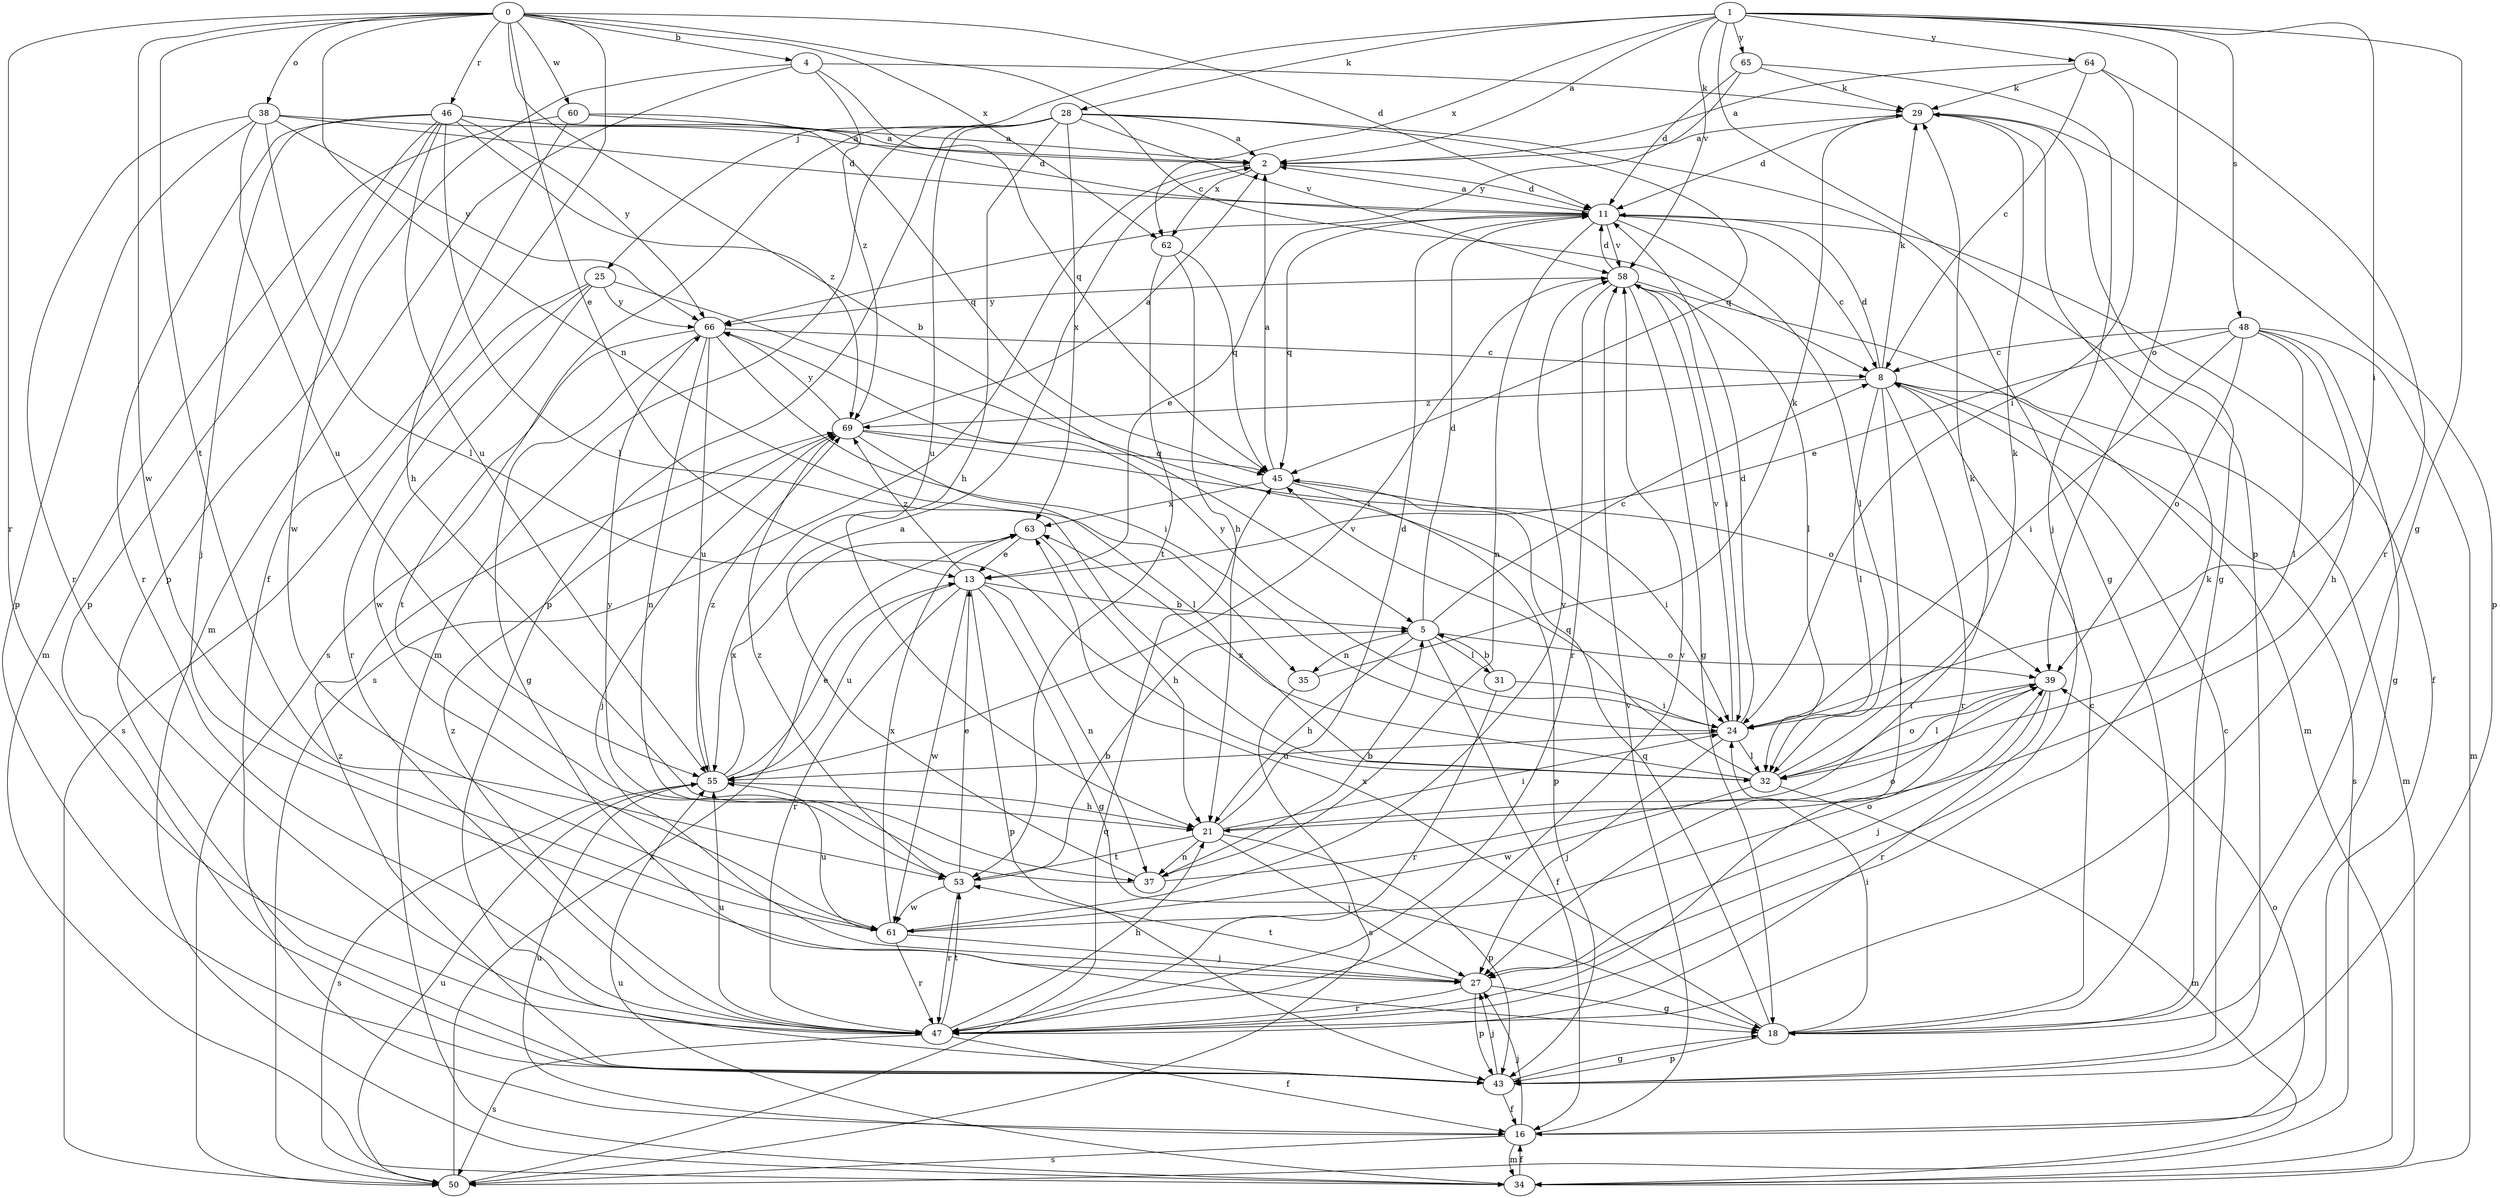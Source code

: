 strict digraph  {
0;
1;
2;
4;
5;
8;
11;
13;
16;
18;
21;
24;
25;
27;
28;
29;
31;
32;
34;
35;
37;
38;
39;
43;
45;
46;
47;
48;
50;
53;
55;
58;
60;
61;
62;
63;
64;
65;
66;
69;
0 -> 4  [label=b];
0 -> 5  [label=b];
0 -> 8  [label=c];
0 -> 11  [label=d];
0 -> 13  [label=e];
0 -> 16  [label=f];
0 -> 35  [label=n];
0 -> 38  [label=o];
0 -> 46  [label=r];
0 -> 47  [label=r];
0 -> 53  [label=t];
0 -> 60  [label=w];
0 -> 61  [label=w];
0 -> 62  [label=x];
1 -> 2  [label=a];
1 -> 18  [label=g];
1 -> 24  [label=i];
1 -> 25  [label=j];
1 -> 28  [label=k];
1 -> 39  [label=o];
1 -> 43  [label=p];
1 -> 48  [label=s];
1 -> 58  [label=v];
1 -> 62  [label=x];
1 -> 64  [label=y];
1 -> 65  [label=y];
2 -> 11  [label=d];
2 -> 50  [label=s];
2 -> 62  [label=x];
4 -> 29  [label=k];
4 -> 34  [label=m];
4 -> 43  [label=p];
4 -> 45  [label=q];
4 -> 69  [label=z];
5 -> 8  [label=c];
5 -> 11  [label=d];
5 -> 16  [label=f];
5 -> 21  [label=h];
5 -> 31  [label=l];
5 -> 35  [label=n];
5 -> 39  [label=o];
8 -> 11  [label=d];
8 -> 27  [label=j];
8 -> 29  [label=k];
8 -> 32  [label=l];
8 -> 34  [label=m];
8 -> 47  [label=r];
8 -> 50  [label=s];
8 -> 69  [label=z];
11 -> 2  [label=a];
11 -> 8  [label=c];
11 -> 13  [label=e];
11 -> 16  [label=f];
11 -> 32  [label=l];
11 -> 37  [label=n];
11 -> 45  [label=q];
11 -> 58  [label=v];
13 -> 5  [label=b];
13 -> 18  [label=g];
13 -> 37  [label=n];
13 -> 43  [label=p];
13 -> 47  [label=r];
13 -> 55  [label=u];
13 -> 61  [label=w];
13 -> 69  [label=z];
16 -> 27  [label=j];
16 -> 34  [label=m];
16 -> 39  [label=o];
16 -> 50  [label=s];
16 -> 55  [label=u];
16 -> 58  [label=v];
18 -> 8  [label=c];
18 -> 24  [label=i];
18 -> 43  [label=p];
18 -> 45  [label=q];
18 -> 63  [label=x];
21 -> 11  [label=d];
21 -> 24  [label=i];
21 -> 27  [label=j];
21 -> 29  [label=k];
21 -> 37  [label=n];
21 -> 43  [label=p];
21 -> 53  [label=t];
24 -> 11  [label=d];
24 -> 27  [label=j];
24 -> 32  [label=l];
24 -> 55  [label=u];
24 -> 58  [label=v];
24 -> 66  [label=y];
25 -> 24  [label=i];
25 -> 47  [label=r];
25 -> 50  [label=s];
25 -> 61  [label=w];
25 -> 66  [label=y];
27 -> 18  [label=g];
27 -> 43  [label=p];
27 -> 47  [label=r];
27 -> 53  [label=t];
28 -> 2  [label=a];
28 -> 18  [label=g];
28 -> 21  [label=h];
28 -> 34  [label=m];
28 -> 43  [label=p];
28 -> 45  [label=q];
28 -> 50  [label=s];
28 -> 55  [label=u];
28 -> 58  [label=v];
28 -> 63  [label=x];
29 -> 2  [label=a];
29 -> 11  [label=d];
29 -> 18  [label=g];
29 -> 43  [label=p];
31 -> 5  [label=b];
31 -> 24  [label=i];
31 -> 47  [label=r];
32 -> 29  [label=k];
32 -> 34  [label=m];
32 -> 39  [label=o];
32 -> 45  [label=q];
32 -> 61  [label=w];
32 -> 63  [label=x];
34 -> 16  [label=f];
34 -> 55  [label=u];
35 -> 29  [label=k];
35 -> 50  [label=s];
37 -> 2  [label=a];
37 -> 5  [label=b];
37 -> 39  [label=o];
37 -> 66  [label=y];
38 -> 2  [label=a];
38 -> 11  [label=d];
38 -> 32  [label=l];
38 -> 43  [label=p];
38 -> 47  [label=r];
38 -> 55  [label=u];
38 -> 66  [label=y];
39 -> 24  [label=i];
39 -> 27  [label=j];
39 -> 32  [label=l];
39 -> 47  [label=r];
43 -> 8  [label=c];
43 -> 16  [label=f];
43 -> 18  [label=g];
43 -> 27  [label=j];
43 -> 69  [label=z];
45 -> 2  [label=a];
45 -> 24  [label=i];
45 -> 43  [label=p];
45 -> 63  [label=x];
46 -> 2  [label=a];
46 -> 11  [label=d];
46 -> 27  [label=j];
46 -> 32  [label=l];
46 -> 43  [label=p];
46 -> 47  [label=r];
46 -> 55  [label=u];
46 -> 61  [label=w];
46 -> 66  [label=y];
46 -> 69  [label=z];
47 -> 16  [label=f];
47 -> 21  [label=h];
47 -> 29  [label=k];
47 -> 50  [label=s];
47 -> 53  [label=t];
47 -> 55  [label=u];
47 -> 58  [label=v];
47 -> 69  [label=z];
48 -> 8  [label=c];
48 -> 13  [label=e];
48 -> 18  [label=g];
48 -> 21  [label=h];
48 -> 24  [label=i];
48 -> 32  [label=l];
48 -> 34  [label=m];
48 -> 39  [label=o];
50 -> 45  [label=q];
50 -> 55  [label=u];
50 -> 63  [label=x];
53 -> 5  [label=b];
53 -> 13  [label=e];
53 -> 47  [label=r];
53 -> 61  [label=w];
53 -> 69  [label=z];
55 -> 13  [label=e];
55 -> 21  [label=h];
55 -> 50  [label=s];
55 -> 58  [label=v];
55 -> 63  [label=x];
55 -> 69  [label=z];
58 -> 11  [label=d];
58 -> 18  [label=g];
58 -> 24  [label=i];
58 -> 32  [label=l];
58 -> 34  [label=m];
58 -> 47  [label=r];
58 -> 66  [label=y];
60 -> 2  [label=a];
60 -> 21  [label=h];
60 -> 34  [label=m];
60 -> 45  [label=q];
61 -> 27  [label=j];
61 -> 39  [label=o];
61 -> 47  [label=r];
61 -> 55  [label=u];
61 -> 58  [label=v];
61 -> 63  [label=x];
62 -> 21  [label=h];
62 -> 45  [label=q];
62 -> 53  [label=t];
63 -> 13  [label=e];
63 -> 21  [label=h];
64 -> 2  [label=a];
64 -> 8  [label=c];
64 -> 24  [label=i];
64 -> 29  [label=k];
64 -> 47  [label=r];
65 -> 11  [label=d];
65 -> 27  [label=j];
65 -> 29  [label=k];
65 -> 66  [label=y];
66 -> 8  [label=c];
66 -> 18  [label=g];
66 -> 24  [label=i];
66 -> 37  [label=n];
66 -> 53  [label=t];
66 -> 55  [label=u];
69 -> 2  [label=a];
69 -> 27  [label=j];
69 -> 32  [label=l];
69 -> 39  [label=o];
69 -> 45  [label=q];
69 -> 66  [label=y];
}
